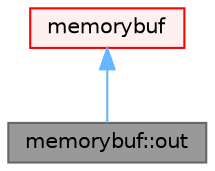 digraph "memorybuf::out"
{
 // LATEX_PDF_SIZE
  bgcolor="transparent";
  edge [fontname=Helvetica,fontsize=10,labelfontname=Helvetica,labelfontsize=10];
  node [fontname=Helvetica,fontsize=10,shape=box,height=0.2,width=0.4];
  Node1 [id="Node000001",label="memorybuf::out",height=0.2,width=0.4,color="gray40", fillcolor="grey60", style="filled", fontcolor="black",tooltip=" "];
  Node2 -> Node1 [id="edge1_Node000001_Node000002",dir="back",color="steelblue1",style="solid",tooltip=" "];
  Node2 [id="Node000002",label="memorybuf",height=0.2,width=0.4,color="red", fillcolor="#FFF0F0", style="filled",URL="$classFoam_1_1memorybuf.html",tooltip="A std::streambuf used for memory buffer streams such as UIListStream, UOListStream,..."];
}

